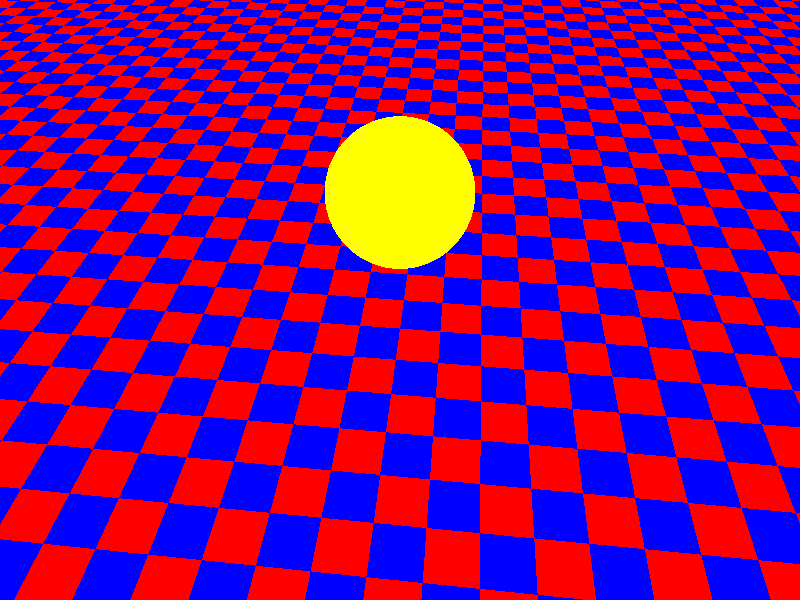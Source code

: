 #include "colors.inc"
#include "stones.inc"

camera {
	location <1, 10, -10>
	look_at <0, 0, 0>
}

sphere {
	<0, 3, 0>, 1.5
	pigment {
		color Yellow
	}
}	

plane { y, -1
	pigment {
		checker color Red, color Blue
	}
}



light_source {<-10, 10, -15> color White}
